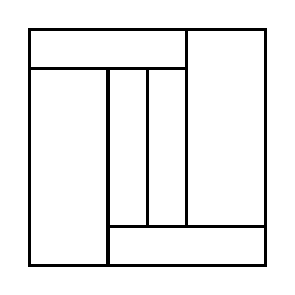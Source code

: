 \begin{tikzpicture}[very thick, scale=.5]
    \draw (0,5) rectangle (4,6);
    \draw (0,0) rectangle (2,5);
    \draw (2,1) rectangle (3,5);
    \draw (3,1) rectangle (4,5);
    \draw (4,1) rectangle (6,6);
    \draw (2,0) rectangle (6,1);
\end{tikzpicture}
